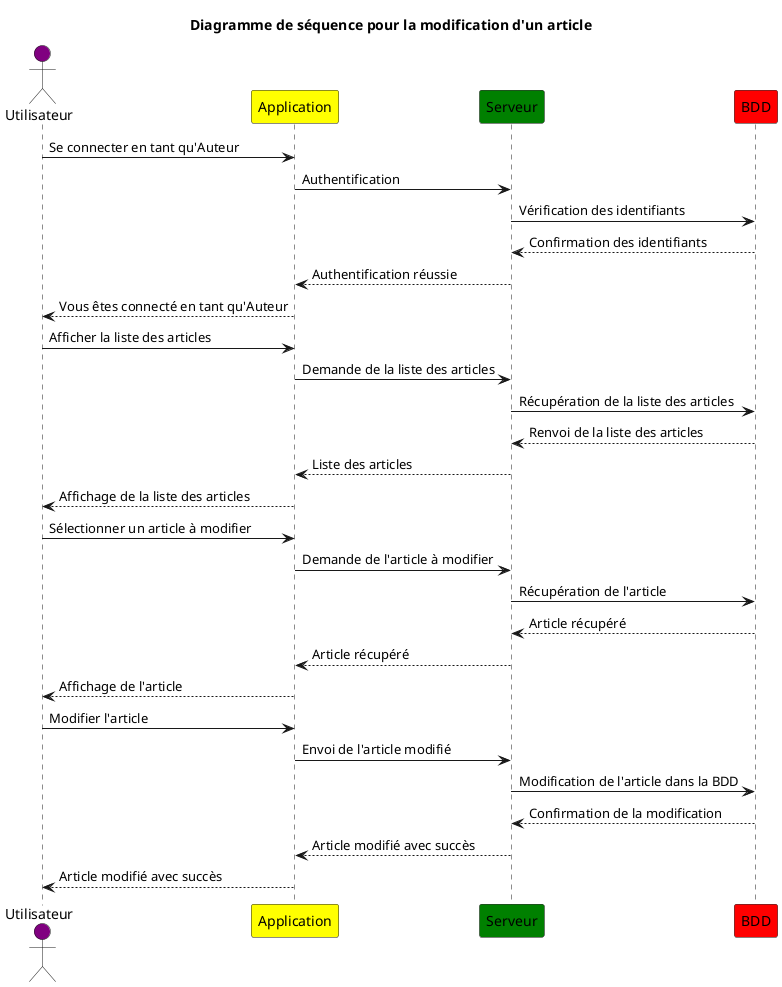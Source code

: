 @startuml MofificationArticle
title "Diagramme de séquence pour la modification d'un article"

actor Utilisateur as U #Purple 
participant Application as A #Yellow 
participant Serveur as S #Green 
participant BDD as Db #Red 

U -> A : Se connecter en tant qu'Auteur
A -> S : Authentification 
S -> Db : Vérification des identifiants 
Db --> S : Confirmation des identifiants
S --> A : Authentification réussie
A --> U : Vous êtes connecté en tant qu'Auteur
U -> A : Afficher la liste des articles
A -> S : Demande de la liste des articles
S -> Db : Récupération de la liste des articles
Db --> S : Renvoi de la liste des articles
S --> A : Liste des articles
A --> U : Affichage de la liste des articles
U -> A : Sélectionner un article à modifier
A -> S : Demande de l'article à modifier
S -> Db : Récupération de l'article
Db --> S : Article récupéré
S --> A : Article récupéré
A --> U : Affichage de l'article
U -> A : Modifier l'article
A -> S : Envoi de l'article modifié
S -> Db : Modification de l'article dans la BDD
Db --> S : Confirmation de la modification
S --> A : Article modifié avec succès
A --> U : Article modifié avec succès

@enduml  